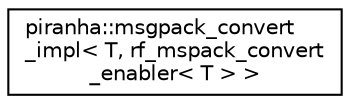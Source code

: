 digraph "Graphical Class Hierarchy"
{
  edge [fontname="Helvetica",fontsize="10",labelfontname="Helvetica",labelfontsize="10"];
  node [fontname="Helvetica",fontsize="10",shape=record];
  rankdir="LR";
  Node0 [label="piranha::msgpack_convert\l_impl\< T, rf_mspack_convert\l_enabler\< T \> \>",height=0.2,width=0.4,color="black", fillcolor="white", style="filled",URL="$structpiranha_1_1msgpack__convert__impl_3_01_t_00_01rf__mspack__convert__enabler_3_01_t_01_4_01_4.html",tooltip="Specialisation of piranha::msgpack_convert() for piranha::rational_function. "];
}
